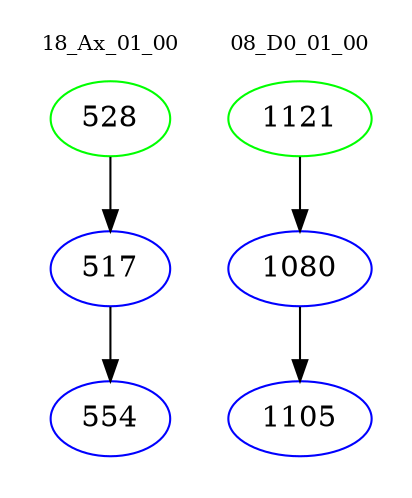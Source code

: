 digraph{
subgraph cluster_0 {
color = white
label = "18_Ax_01_00";
fontsize=10;
T0_528 [label="528", color="green"]
T0_528 -> T0_517 [color="black"]
T0_517 [label="517", color="blue"]
T0_517 -> T0_554 [color="black"]
T0_554 [label="554", color="blue"]
}
subgraph cluster_1 {
color = white
label = "08_D0_01_00";
fontsize=10;
T1_1121 [label="1121", color="green"]
T1_1121 -> T1_1080 [color="black"]
T1_1080 [label="1080", color="blue"]
T1_1080 -> T1_1105 [color="black"]
T1_1105 [label="1105", color="blue"]
}
}
